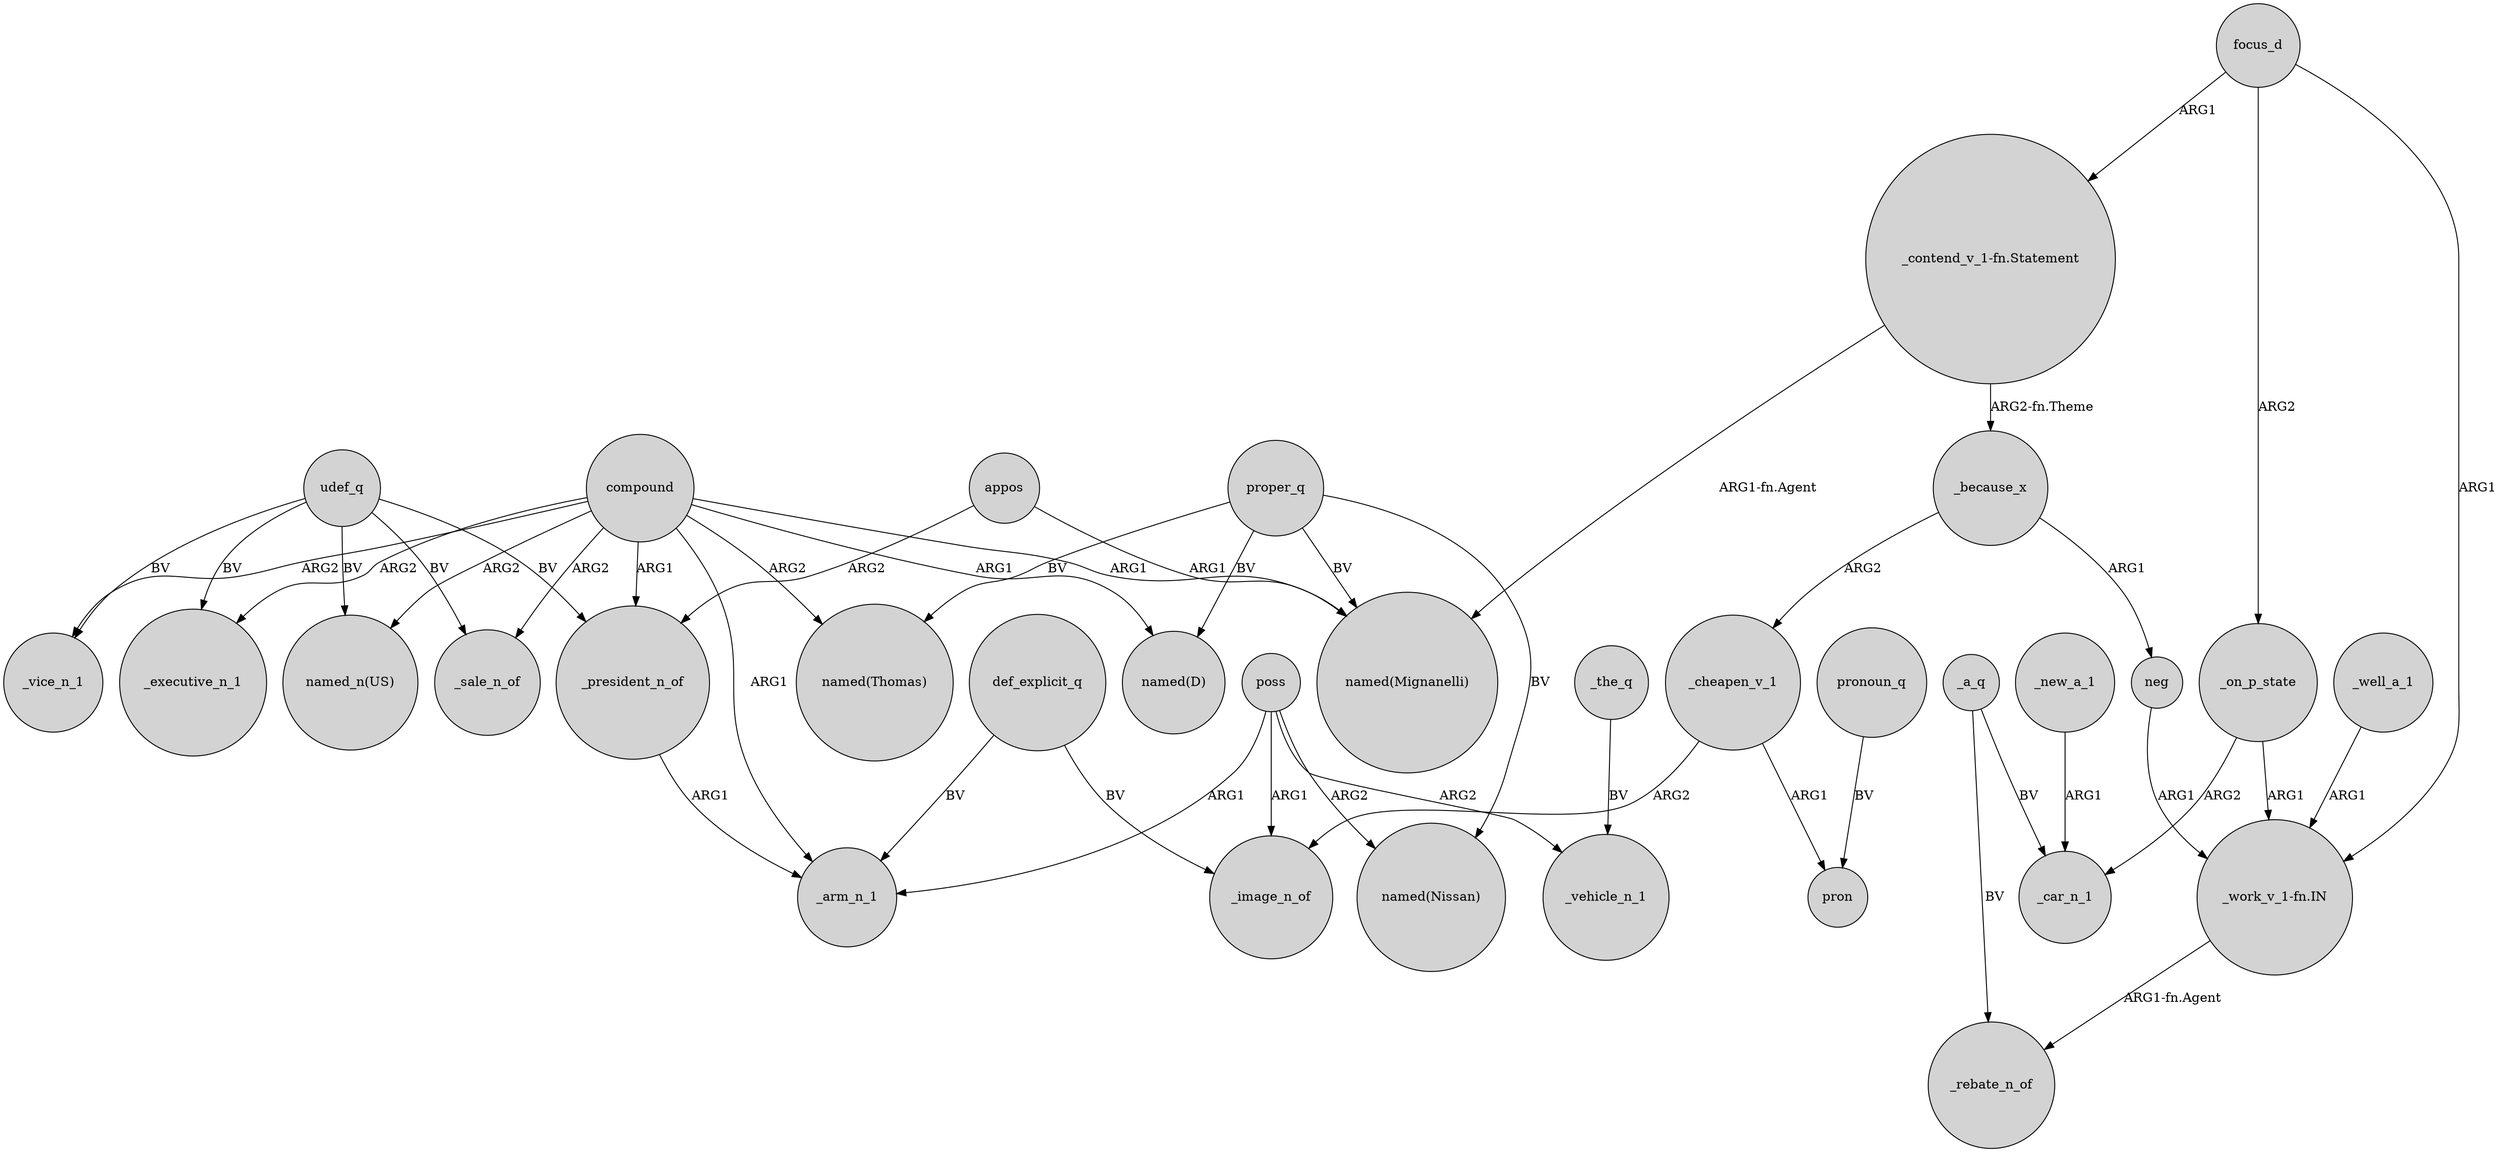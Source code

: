 digraph {
	node [shape=circle style=filled]
	compound -> _vice_n_1 [label=ARG2]
	udef_q -> "named_n(US)" [label=BV]
	udef_q -> _executive_n_1 [label=BV]
	focus_d -> _on_p_state [label=ARG2]
	poss -> _image_n_of [label=ARG1]
	def_explicit_q -> _arm_n_1 [label=BV]
	_because_x -> _cheapen_v_1 [label=ARG2]
	poss -> _vehicle_n_1 [label=ARG2]
	"_work_v_1-fn.IN" -> _rebate_n_of [label="ARG1-fn.Agent"]
	poss -> "named(Nissan)" [label=ARG2]
	compound -> _arm_n_1 [label=ARG1]
	appos -> "named(Mignanelli)" [label=ARG1]
	_cheapen_v_1 -> pron [label=ARG1]
	udef_q -> _vice_n_1 [label=BV]
	compound -> "named_n(US)" [label=ARG2]
	appos -> _president_n_of [label=ARG2]
	pronoun_q -> pron [label=BV]
	proper_q -> "named(Mignanelli)" [label=BV]
	proper_q -> "named(Nissan)" [label=BV]
	_a_q -> _rebate_n_of [label=BV]
	focus_d -> "_work_v_1-fn.IN" [label=ARG1]
	_a_q -> _car_n_1 [label=BV]
	proper_q -> "named(Thomas)" [label=BV]
	compound -> _sale_n_of [label=ARG2]
	compound -> "named(D)" [label=ARG1]
	_the_q -> _vehicle_n_1 [label=BV]
	udef_q -> _president_n_of [label=BV]
	compound -> _president_n_of [label=ARG1]
	_new_a_1 -> _car_n_1 [label=ARG1]
	_on_p_state -> "_work_v_1-fn.IN" [label=ARG1]
	neg -> "_work_v_1-fn.IN" [label=ARG1]
	"_contend_v_1-fn.Statement" -> _because_x [label="ARG2-fn.Theme"]
	compound -> "named(Mignanelli)" [label=ARG1]
	_president_n_of -> _arm_n_1 [label=ARG1]
	_well_a_1 -> "_work_v_1-fn.IN" [label=ARG1]
	udef_q -> _sale_n_of [label=BV]
	proper_q -> "named(D)" [label=BV]
	_on_p_state -> _car_n_1 [label=ARG2]
	"_contend_v_1-fn.Statement" -> "named(Mignanelli)" [label="ARG1-fn.Agent"]
	poss -> _arm_n_1 [label=ARG1]
	_because_x -> neg [label=ARG1]
	compound -> _executive_n_1 [label=ARG2]
	compound -> "named(Thomas)" [label=ARG2]
	_cheapen_v_1 -> _image_n_of [label=ARG2]
	def_explicit_q -> _image_n_of [label=BV]
	focus_d -> "_contend_v_1-fn.Statement" [label=ARG1]
}
